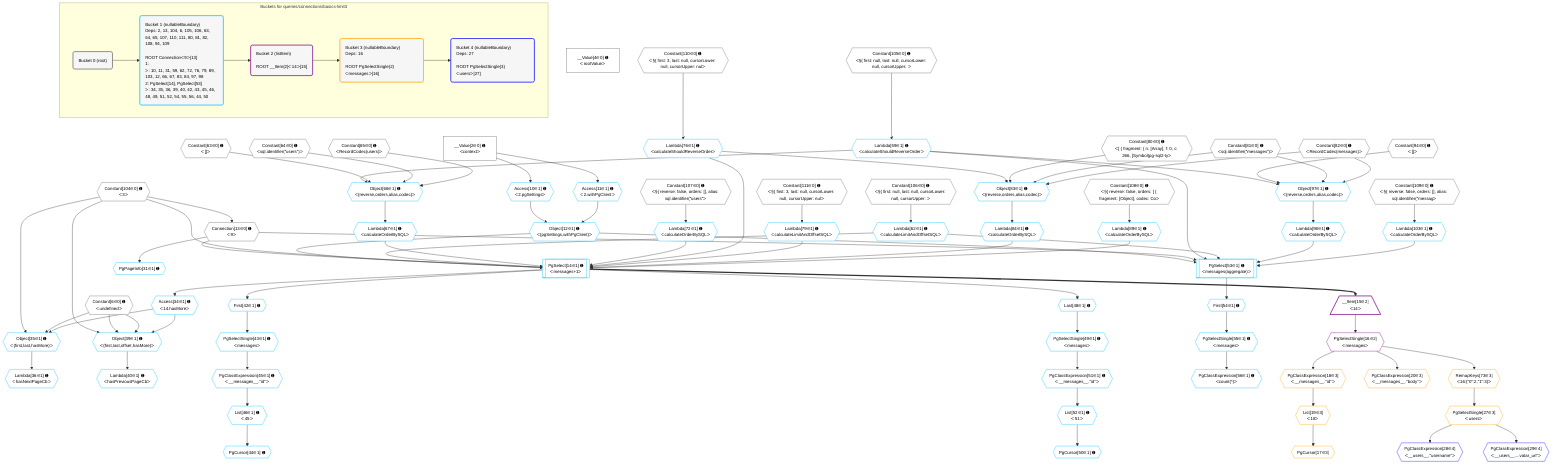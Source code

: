 %%{init: {'themeVariables': { 'fontSize': '12px'}}}%%
graph TD
    classDef path fill:#eee,stroke:#000,color:#000
    classDef plan fill:#fff,stroke-width:1px,color:#000
    classDef itemplan fill:#fff,stroke-width:2px,color:#000
    classDef unbatchedplan fill:#dff,stroke-width:1px,color:#000
    classDef sideeffectplan fill:#fcc,stroke-width:2px,color:#000
    classDef bucket fill:#f6f6f6,color:#000,stroke-width:2px,text-align:left


    %% plan dependencies
    Connection13{{"Connection[13∈0] ➊<br />ᐸ9ᐳ"}}:::plan
    Constant104{{"Constant[104∈0] ➊<br />ᐸ3ᐳ"}}:::plan
    Constant104 --> Connection13
    __Value2["__Value[2∈0] ➊<br />ᐸcontextᐳ"]:::plan
    __Value4["__Value[4∈0] ➊<br />ᐸrootValueᐳ"]:::plan
    Constant6{{"Constant[6∈0] ➊<br />ᐸundefinedᐳ"}}:::plan
    Constant63{{"Constant[63∈0] ➊<br />ᐸ[]ᐳ"}}:::plan
    Constant64{{"Constant[64∈0] ➊<br />ᐸsql.identifier(”users”)ᐳ"}}:::plan
    Constant65{{"Constant[65∈0] ➊<br />ᐸRecordCodec(users)ᐳ"}}:::plan
    Constant80{{"Constant[80∈0] ➊<br />ᐸ[ { fragment: { n: [Array], f: 0, c: 266, [Symbol(pg-sql2-tyᐳ"}}:::plan
    Constant81{{"Constant[81∈0] ➊<br />ᐸsql.identifier(”messages”)ᐳ"}}:::plan
    Constant82{{"Constant[82∈0] ➊<br />ᐸRecordCodec(messages)ᐳ"}}:::plan
    Constant94{{"Constant[94∈0] ➊<br />ᐸ[]ᐳ"}}:::plan
    Constant105{{"Constant[105∈0] ➊<br />ᐸ§{ first: null, last: null, cursorLower: null, cursorUpper: ᐳ"}}:::plan
    Constant106{{"Constant[106∈0] ➊<br />ᐸ§{ first: null, last: null, cursorLower: null, cursorUpper: ᐳ"}}:::plan
    Constant107{{"Constant[107∈0] ➊<br />ᐸ§{ reverse: false, orders: [], alias: sql.identifier(”users”ᐳ"}}:::plan
    Constant108{{"Constant[108∈0] ➊<br />ᐸ§{ reverse: false, orders: [ { fragment: [Object], codec: Coᐳ"}}:::plan
    Constant109{{"Constant[109∈0] ➊<br />ᐸ§{ reverse: false, orders: [], alias: sql.identifier(”messagᐳ"}}:::plan
    Constant110{{"Constant[110∈0] ➊<br />ᐸ§{ first: 3, last: null, cursorLower: null, cursorUpper: nulᐳ"}}:::plan
    Constant111{{"Constant[111∈0] ➊<br />ᐸ§{ first: 3, last: null, cursorLower: null, cursorUpper: nulᐳ"}}:::plan
    PgSelect14[["PgSelect[14∈1] ➊<br />ᐸmessages+1ᐳ"]]:::plan
    Object12{{"Object[12∈1] ➊<br />ᐸ{pgSettings,withPgClient}ᐳ"}}:::plan
    Lambda62{{"Lambda[62∈1] ➊<br />ᐸcalculateLimitAndOffsetSQLᐳ"}}:::plan
    Lambda67{{"Lambda[67∈1] ➊<br />ᐸcalculateOrderBySQLᐳ"}}:::plan
    Lambda72{{"Lambda[72∈1] ➊<br />ᐸcalculateOrderBySQLᐳ"}}:::plan
    Lambda76{{"Lambda[76∈1] ➊<br />ᐸcalculateShouldReverseOrderᐳ"}}:::plan
    Lambda79{{"Lambda[79∈1] ➊<br />ᐸcalculateLimitAndOffsetSQLᐳ"}}:::plan
    Lambda84{{"Lambda[84∈1] ➊<br />ᐸcalculateOrderBySQLᐳ"}}:::plan
    Lambda89{{"Lambda[89∈1] ➊<br />ᐸcalculateOrderBySQLᐳ"}}:::plan
    Object12 & Connection13 & Constant104 & Lambda62 & Lambda67 & Lambda72 & Lambda76 & Lambda79 & Lambda84 & Lambda89 --> PgSelect14
    PgSelect53[["PgSelect[53∈1] ➊<br />ᐸmessages(aggregate)ᐳ"]]:::plan
    Lambda59{{"Lambda[59∈1] ➊<br />ᐸcalculateShouldReverseOrderᐳ"}}:::plan
    Lambda98{{"Lambda[98∈1] ➊<br />ᐸcalculateOrderBySQLᐳ"}}:::plan
    Lambda103{{"Lambda[103∈1] ➊<br />ᐸcalculateOrderBySQLᐳ"}}:::plan
    Object12 & Connection13 & Lambda59 & Lambda62 & Lambda98 & Lambda103 --> PgSelect53
    Object39{{"Object[39∈1] ➊<br />ᐸ{first,last,offset,hasMore}ᐳ"}}:::plan
    Access34{{"Access[34∈1] ➊<br />ᐸ14.hasMoreᐳ"}}:::plan
    Constant104 & Constant6 & Constant6 & Access34 --> Object39
    Object66{{"Object[66∈1] ➊<br />ᐸ{reverse,orders,alias,codec}ᐳ"}}:::plan
    Lambda59 & Constant63 & Constant64 & Constant65 --> Object66
    Object83{{"Object[83∈1] ➊<br />ᐸ{reverse,orders,alias,codec}ᐳ"}}:::plan
    Lambda76 & Constant80 & Constant81 & Constant82 --> Object83
    Object97{{"Object[97∈1] ➊<br />ᐸ{reverse,orders,alias,codec}ᐳ"}}:::plan
    Lambda59 & Constant94 & Constant81 & Constant82 --> Object97
    Object35{{"Object[35∈1] ➊<br />ᐸ{first,last,hasMore}ᐳ"}}:::plan
    Constant104 & Constant6 & Access34 --> Object35
    Access10{{"Access[10∈1] ➊<br />ᐸ2.pgSettingsᐳ"}}:::plan
    Access11{{"Access[11∈1] ➊<br />ᐸ2.withPgClientᐳ"}}:::plan
    Access10 & Access11 --> Object12
    __Value2 --> Access10
    __Value2 --> Access11
    PgPageInfo31{{"PgPageInfo[31∈1] ➊"}}:::plan
    Connection13 --> PgPageInfo31
    PgSelect14 --> Access34
    Lambda36{{"Lambda[36∈1] ➊<br />ᐸhasNextPageCbᐳ"}}:::plan
    Object35 --> Lambda36
    Lambda40{{"Lambda[40∈1] ➊<br />ᐸhasPreviousPageCbᐳ"}}:::plan
    Object39 --> Lambda40
    First42{{"First[42∈1] ➊"}}:::plan
    PgSelect14 --> First42
    PgSelectSingle43{{"PgSelectSingle[43∈1] ➊<br />ᐸmessagesᐳ"}}:::plan
    First42 --> PgSelectSingle43
    PgCursor44{{"PgCursor[44∈1] ➊"}}:::plan
    List46{{"List[46∈1] ➊<br />ᐸ45ᐳ"}}:::plan
    List46 --> PgCursor44
    PgClassExpression45{{"PgClassExpression[45∈1] ➊<br />ᐸ__messages__.”id”ᐳ"}}:::plan
    PgSelectSingle43 --> PgClassExpression45
    PgClassExpression45 --> List46
    Last48{{"Last[48∈1] ➊"}}:::plan
    PgSelect14 --> Last48
    PgSelectSingle49{{"PgSelectSingle[49∈1] ➊<br />ᐸmessagesᐳ"}}:::plan
    Last48 --> PgSelectSingle49
    PgCursor50{{"PgCursor[50∈1] ➊"}}:::plan
    List52{{"List[52∈1] ➊<br />ᐸ51ᐳ"}}:::plan
    List52 --> PgCursor50
    PgClassExpression51{{"PgClassExpression[51∈1] ➊<br />ᐸ__messages__.”id”ᐳ"}}:::plan
    PgSelectSingle49 --> PgClassExpression51
    PgClassExpression51 --> List52
    First54{{"First[54∈1] ➊"}}:::plan
    PgSelect53 --> First54
    PgSelectSingle55{{"PgSelectSingle[55∈1] ➊<br />ᐸmessagesᐳ"}}:::plan
    First54 --> PgSelectSingle55
    PgClassExpression56{{"PgClassExpression[56∈1] ➊<br />ᐸcount(*)ᐳ"}}:::plan
    PgSelectSingle55 --> PgClassExpression56
    Constant105 --> Lambda59
    Constant106 --> Lambda62
    Object66 --> Lambda67
    Constant107 --> Lambda72
    Constant110 --> Lambda76
    Constant111 --> Lambda79
    Object83 --> Lambda84
    Constant108 --> Lambda89
    Object97 --> Lambda98
    Constant109 --> Lambda103
    __Item15[/"__Item[15∈2]<br />ᐸ14ᐳ"\]:::itemplan
    PgSelect14 ==> __Item15
    PgSelectSingle16{{"PgSelectSingle[16∈2]<br />ᐸmessagesᐳ"}}:::plan
    __Item15 --> PgSelectSingle16
    PgCursor17{{"PgCursor[17∈3]"}}:::plan
    List19{{"List[19∈3]<br />ᐸ18ᐳ"}}:::plan
    List19 --> PgCursor17
    PgClassExpression18{{"PgClassExpression[18∈3]<br />ᐸ__messages__.”id”ᐳ"}}:::plan
    PgSelectSingle16 --> PgClassExpression18
    PgClassExpression18 --> List19
    PgClassExpression20{{"PgClassExpression[20∈3]<br />ᐸ__messages__.”body”ᐳ"}}:::plan
    PgSelectSingle16 --> PgClassExpression20
    PgSelectSingle27{{"PgSelectSingle[27∈3]<br />ᐸusersᐳ"}}:::plan
    RemapKeys73{{"RemapKeys[73∈3]<br />ᐸ16:{”0”:2,”1”:3}ᐳ"}}:::plan
    RemapKeys73 --> PgSelectSingle27
    PgSelectSingle16 --> RemapKeys73
    PgClassExpression28{{"PgClassExpression[28∈4]<br />ᐸ__users__.”username”ᐳ"}}:::plan
    PgSelectSingle27 --> PgClassExpression28
    PgClassExpression29{{"PgClassExpression[29∈4]<br />ᐸ__users__....vatar_url”ᐳ"}}:::plan
    PgSelectSingle27 --> PgClassExpression29

    %% define steps

    subgraph "Buckets for queries/connections/basics-limit3"
    Bucket0("Bucket 0 (root)"):::bucket
    classDef bucket0 stroke:#696969
    class Bucket0,__Value2,__Value4,Constant6,Connection13,Constant63,Constant64,Constant65,Constant80,Constant81,Constant82,Constant94,Constant104,Constant105,Constant106,Constant107,Constant108,Constant109,Constant110,Constant111 bucket0
    Bucket1("Bucket 1 (nullableBoundary)<br />Deps: 2, 13, 104, 6, 105, 106, 63, 64, 65, 107, 110, 111, 80, 81, 82, 108, 94, 109<br /><br />ROOT Connectionᐸ9ᐳ[13]<br />1: <br />ᐳ: 10, 11, 31, 59, 62, 72, 76, 79, 89, 103, 12, 66, 67, 83, 84, 97, 98<br />2: PgSelect[14], PgSelect[53]<br />ᐳ: 34, 35, 36, 39, 40, 42, 43, 45, 46, 48, 49, 51, 52, 54, 55, 56, 44, 50"):::bucket
    classDef bucket1 stroke:#00bfff
    class Bucket1,Access10,Access11,Object12,PgSelect14,PgPageInfo31,Access34,Object35,Lambda36,Object39,Lambda40,First42,PgSelectSingle43,PgCursor44,PgClassExpression45,List46,Last48,PgSelectSingle49,PgCursor50,PgClassExpression51,List52,PgSelect53,First54,PgSelectSingle55,PgClassExpression56,Lambda59,Lambda62,Object66,Lambda67,Lambda72,Lambda76,Lambda79,Object83,Lambda84,Lambda89,Object97,Lambda98,Lambda103 bucket1
    Bucket2("Bucket 2 (listItem)<br /><br />ROOT __Item{2}ᐸ14ᐳ[15]"):::bucket
    classDef bucket2 stroke:#7f007f
    class Bucket2,__Item15,PgSelectSingle16 bucket2
    Bucket3("Bucket 3 (nullableBoundary)<br />Deps: 16<br /><br />ROOT PgSelectSingle{2}ᐸmessagesᐳ[16]"):::bucket
    classDef bucket3 stroke:#ffa500
    class Bucket3,PgCursor17,PgClassExpression18,List19,PgClassExpression20,PgSelectSingle27,RemapKeys73 bucket3
    Bucket4("Bucket 4 (nullableBoundary)<br />Deps: 27<br /><br />ROOT PgSelectSingle{3}ᐸusersᐳ[27]"):::bucket
    classDef bucket4 stroke:#0000ff
    class Bucket4,PgClassExpression28,PgClassExpression29 bucket4
    Bucket0 --> Bucket1
    Bucket1 --> Bucket2
    Bucket2 --> Bucket3
    Bucket3 --> Bucket4
    end